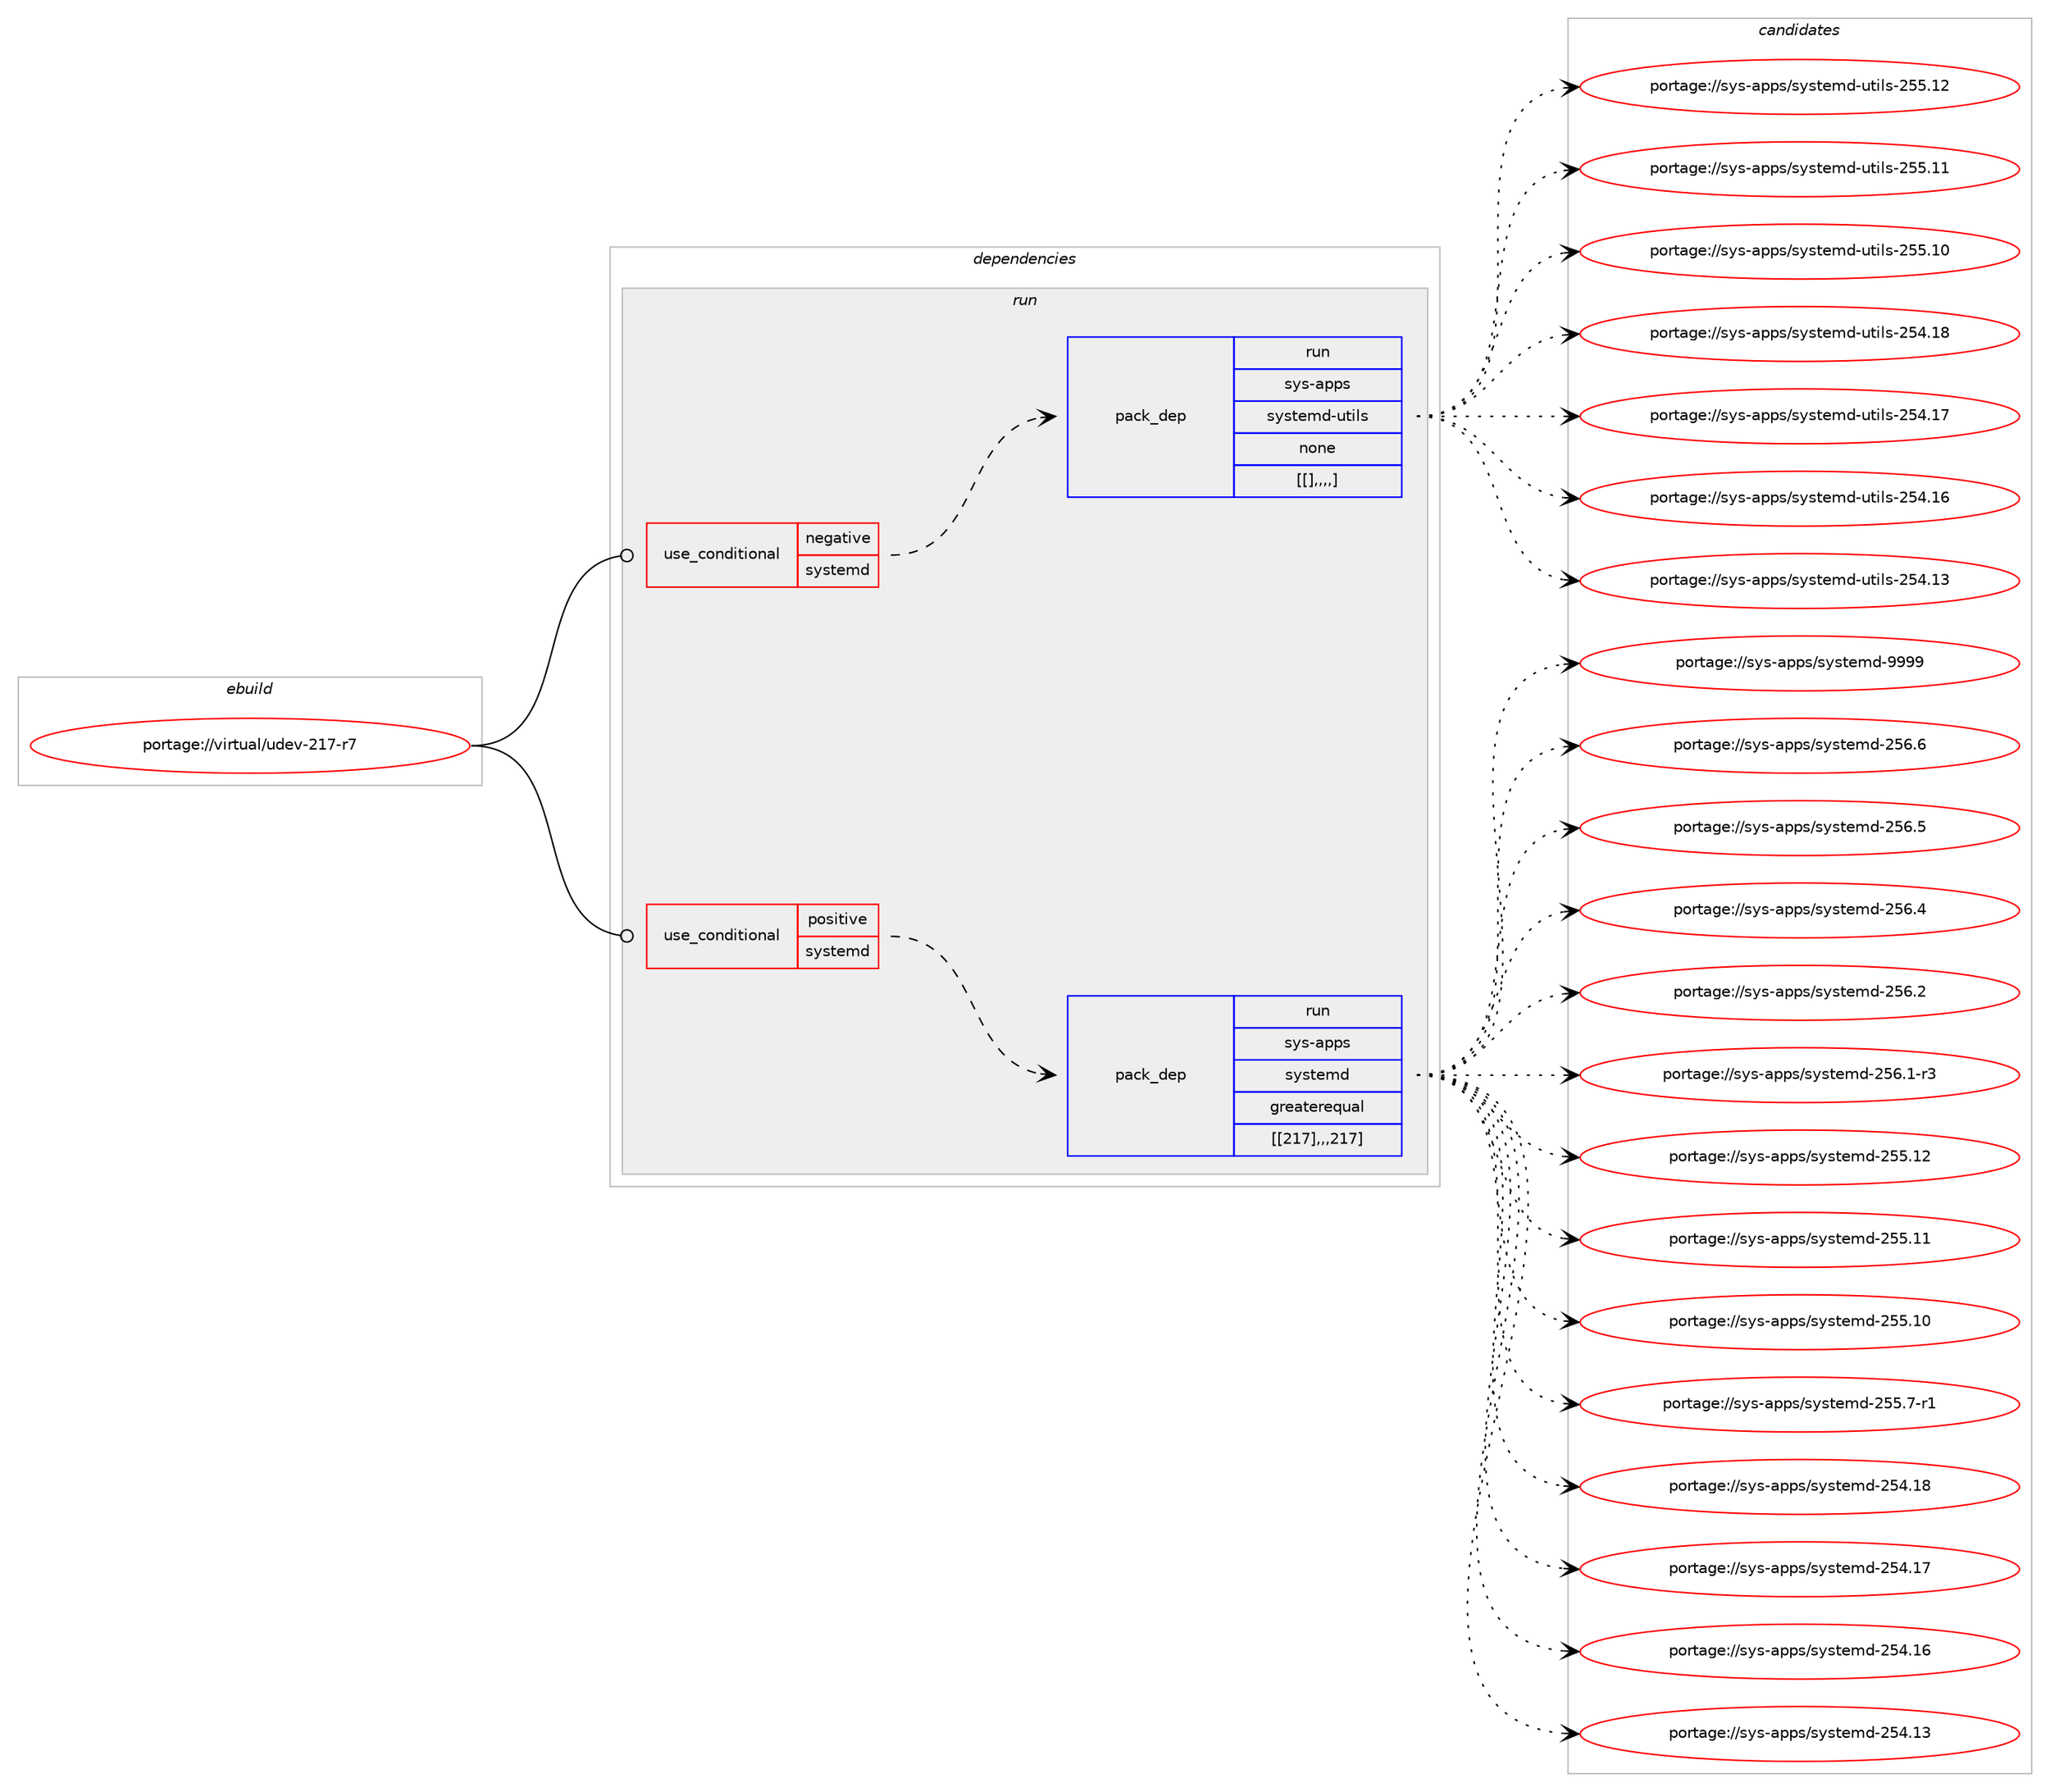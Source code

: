 digraph prolog {

# *************
# Graph options
# *************

newrank=true;
concentrate=true;
compound=true;
graph [rankdir=LR,fontname=Helvetica,fontsize=10,ranksep=1.5];#, ranksep=2.5, nodesep=0.2];
edge  [arrowhead=vee];
node  [fontname=Helvetica,fontsize=10];

# **********
# The ebuild
# **********

subgraph cluster_leftcol {
color=gray;
label=<<i>ebuild</i>>;
id [label="portage://virtual/udev-217-r7", color=red, width=4, href="../virtual/udev-217-r7.svg"];
}

# ****************
# The dependencies
# ****************

subgraph cluster_midcol {
color=gray;
label=<<i>dependencies</i>>;
subgraph cluster_compile {
fillcolor="#eeeeee";
style=filled;
label=<<i>compile</i>>;
}
subgraph cluster_compileandrun {
fillcolor="#eeeeee";
style=filled;
label=<<i>compile and run</i>>;
}
subgraph cluster_run {
fillcolor="#eeeeee";
style=filled;
label=<<i>run</i>>;
subgraph cond10827 {
dependency29930 [label=<<TABLE BORDER="0" CELLBORDER="1" CELLSPACING="0" CELLPADDING="4"><TR><TD ROWSPAN="3" CELLPADDING="10">use_conditional</TD></TR><TR><TD>negative</TD></TR><TR><TD>systemd</TD></TR></TABLE>>, shape=none, color=red];
subgraph pack18883 {
dependency29931 [label=<<TABLE BORDER="0" CELLBORDER="1" CELLSPACING="0" CELLPADDING="4" WIDTH="220"><TR><TD ROWSPAN="6" CELLPADDING="30">pack_dep</TD></TR><TR><TD WIDTH="110">run</TD></TR><TR><TD>sys-apps</TD></TR><TR><TD>systemd-utils</TD></TR><TR><TD>none</TD></TR><TR><TD>[[],,,,]</TD></TR></TABLE>>, shape=none, color=blue];
}
dependency29930:e -> dependency29931:w [weight=20,style="dashed",arrowhead="vee"];
}
id:e -> dependency29930:w [weight=20,style="solid",arrowhead="odot"];
subgraph cond10828 {
dependency29932 [label=<<TABLE BORDER="0" CELLBORDER="1" CELLSPACING="0" CELLPADDING="4"><TR><TD ROWSPAN="3" CELLPADDING="10">use_conditional</TD></TR><TR><TD>positive</TD></TR><TR><TD>systemd</TD></TR></TABLE>>, shape=none, color=red];
subgraph pack18884 {
dependency29933 [label=<<TABLE BORDER="0" CELLBORDER="1" CELLSPACING="0" CELLPADDING="4" WIDTH="220"><TR><TD ROWSPAN="6" CELLPADDING="30">pack_dep</TD></TR><TR><TD WIDTH="110">run</TD></TR><TR><TD>sys-apps</TD></TR><TR><TD>systemd</TD></TR><TR><TD>greaterequal</TD></TR><TR><TD>[[217],,,217]</TD></TR></TABLE>>, shape=none, color=blue];
}
dependency29932:e -> dependency29933:w [weight=20,style="dashed",arrowhead="vee"];
}
id:e -> dependency29932:w [weight=20,style="solid",arrowhead="odot"];
}
}

# **************
# The candidates
# **************

subgraph cluster_choices {
rank=same;
color=gray;
label=<<i>candidates</i>>;

subgraph choice18883 {
color=black;
nodesep=1;
choice1151211154597112112115471151211151161011091004511711610510811545505353464950 [label="portage://sys-apps/systemd-utils-255.12", color=red, width=4,href="../sys-apps/systemd-utils-255.12.svg"];
choice1151211154597112112115471151211151161011091004511711610510811545505353464949 [label="portage://sys-apps/systemd-utils-255.11", color=red, width=4,href="../sys-apps/systemd-utils-255.11.svg"];
choice1151211154597112112115471151211151161011091004511711610510811545505353464948 [label="portage://sys-apps/systemd-utils-255.10", color=red, width=4,href="../sys-apps/systemd-utils-255.10.svg"];
choice1151211154597112112115471151211151161011091004511711610510811545505352464956 [label="portage://sys-apps/systemd-utils-254.18", color=red, width=4,href="../sys-apps/systemd-utils-254.18.svg"];
choice1151211154597112112115471151211151161011091004511711610510811545505352464955 [label="portage://sys-apps/systemd-utils-254.17", color=red, width=4,href="../sys-apps/systemd-utils-254.17.svg"];
choice1151211154597112112115471151211151161011091004511711610510811545505352464954 [label="portage://sys-apps/systemd-utils-254.16", color=red, width=4,href="../sys-apps/systemd-utils-254.16.svg"];
choice1151211154597112112115471151211151161011091004511711610510811545505352464951 [label="portage://sys-apps/systemd-utils-254.13", color=red, width=4,href="../sys-apps/systemd-utils-254.13.svg"];
dependency29931:e -> choice1151211154597112112115471151211151161011091004511711610510811545505353464950:w [style=dotted,weight="100"];
dependency29931:e -> choice1151211154597112112115471151211151161011091004511711610510811545505353464949:w [style=dotted,weight="100"];
dependency29931:e -> choice1151211154597112112115471151211151161011091004511711610510811545505353464948:w [style=dotted,weight="100"];
dependency29931:e -> choice1151211154597112112115471151211151161011091004511711610510811545505352464956:w [style=dotted,weight="100"];
dependency29931:e -> choice1151211154597112112115471151211151161011091004511711610510811545505352464955:w [style=dotted,weight="100"];
dependency29931:e -> choice1151211154597112112115471151211151161011091004511711610510811545505352464954:w [style=dotted,weight="100"];
dependency29931:e -> choice1151211154597112112115471151211151161011091004511711610510811545505352464951:w [style=dotted,weight="100"];
}
subgraph choice18884 {
color=black;
nodesep=1;
choice1151211154597112112115471151211151161011091004557575757 [label="portage://sys-apps/systemd-9999", color=red, width=4,href="../sys-apps/systemd-9999.svg"];
choice115121115459711211211547115121115116101109100455053544654 [label="portage://sys-apps/systemd-256.6", color=red, width=4,href="../sys-apps/systemd-256.6.svg"];
choice115121115459711211211547115121115116101109100455053544653 [label="portage://sys-apps/systemd-256.5", color=red, width=4,href="../sys-apps/systemd-256.5.svg"];
choice115121115459711211211547115121115116101109100455053544652 [label="portage://sys-apps/systemd-256.4", color=red, width=4,href="../sys-apps/systemd-256.4.svg"];
choice115121115459711211211547115121115116101109100455053544650 [label="portage://sys-apps/systemd-256.2", color=red, width=4,href="../sys-apps/systemd-256.2.svg"];
choice1151211154597112112115471151211151161011091004550535446494511451 [label="portage://sys-apps/systemd-256.1-r3", color=red, width=4,href="../sys-apps/systemd-256.1-r3.svg"];
choice11512111545971121121154711512111511610110910045505353464950 [label="portage://sys-apps/systemd-255.12", color=red, width=4,href="../sys-apps/systemd-255.12.svg"];
choice11512111545971121121154711512111511610110910045505353464949 [label="portage://sys-apps/systemd-255.11", color=red, width=4,href="../sys-apps/systemd-255.11.svg"];
choice11512111545971121121154711512111511610110910045505353464948 [label="portage://sys-apps/systemd-255.10", color=red, width=4,href="../sys-apps/systemd-255.10.svg"];
choice1151211154597112112115471151211151161011091004550535346554511449 [label="portage://sys-apps/systemd-255.7-r1", color=red, width=4,href="../sys-apps/systemd-255.7-r1.svg"];
choice11512111545971121121154711512111511610110910045505352464956 [label="portage://sys-apps/systemd-254.18", color=red, width=4,href="../sys-apps/systemd-254.18.svg"];
choice11512111545971121121154711512111511610110910045505352464955 [label="portage://sys-apps/systemd-254.17", color=red, width=4,href="../sys-apps/systemd-254.17.svg"];
choice11512111545971121121154711512111511610110910045505352464954 [label="portage://sys-apps/systemd-254.16", color=red, width=4,href="../sys-apps/systemd-254.16.svg"];
choice11512111545971121121154711512111511610110910045505352464951 [label="portage://sys-apps/systemd-254.13", color=red, width=4,href="../sys-apps/systemd-254.13.svg"];
dependency29933:e -> choice1151211154597112112115471151211151161011091004557575757:w [style=dotted,weight="100"];
dependency29933:e -> choice115121115459711211211547115121115116101109100455053544654:w [style=dotted,weight="100"];
dependency29933:e -> choice115121115459711211211547115121115116101109100455053544653:w [style=dotted,weight="100"];
dependency29933:e -> choice115121115459711211211547115121115116101109100455053544652:w [style=dotted,weight="100"];
dependency29933:e -> choice115121115459711211211547115121115116101109100455053544650:w [style=dotted,weight="100"];
dependency29933:e -> choice1151211154597112112115471151211151161011091004550535446494511451:w [style=dotted,weight="100"];
dependency29933:e -> choice11512111545971121121154711512111511610110910045505353464950:w [style=dotted,weight="100"];
dependency29933:e -> choice11512111545971121121154711512111511610110910045505353464949:w [style=dotted,weight="100"];
dependency29933:e -> choice11512111545971121121154711512111511610110910045505353464948:w [style=dotted,weight="100"];
dependency29933:e -> choice1151211154597112112115471151211151161011091004550535346554511449:w [style=dotted,weight="100"];
dependency29933:e -> choice11512111545971121121154711512111511610110910045505352464956:w [style=dotted,weight="100"];
dependency29933:e -> choice11512111545971121121154711512111511610110910045505352464955:w [style=dotted,weight="100"];
dependency29933:e -> choice11512111545971121121154711512111511610110910045505352464954:w [style=dotted,weight="100"];
dependency29933:e -> choice11512111545971121121154711512111511610110910045505352464951:w [style=dotted,weight="100"];
}
}

}
